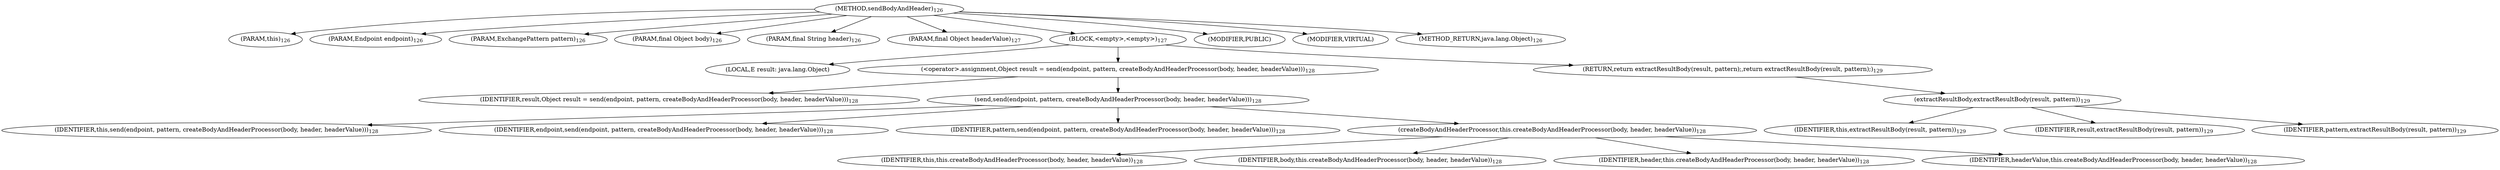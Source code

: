 digraph "sendBodyAndHeader" {  
"435" [label = <(METHOD,sendBodyAndHeader)<SUB>126</SUB>> ]
"42" [label = <(PARAM,this)<SUB>126</SUB>> ]
"436" [label = <(PARAM,Endpoint endpoint)<SUB>126</SUB>> ]
"437" [label = <(PARAM,ExchangePattern pattern)<SUB>126</SUB>> ]
"438" [label = <(PARAM,final Object body)<SUB>126</SUB>> ]
"439" [label = <(PARAM,final String header)<SUB>126</SUB>> ]
"440" [label = <(PARAM,final Object headerValue)<SUB>127</SUB>> ]
"441" [label = <(BLOCK,&lt;empty&gt;,&lt;empty&gt;)<SUB>127</SUB>> ]
"442" [label = <(LOCAL,E result: java.lang.Object)> ]
"443" [label = <(&lt;operator&gt;.assignment,Object result = send(endpoint, pattern, createBodyAndHeaderProcessor(body, header, headerValue)))<SUB>128</SUB>> ]
"444" [label = <(IDENTIFIER,result,Object result = send(endpoint, pattern, createBodyAndHeaderProcessor(body, header, headerValue)))<SUB>128</SUB>> ]
"445" [label = <(send,send(endpoint, pattern, createBodyAndHeaderProcessor(body, header, headerValue)))<SUB>128</SUB>> ]
"43" [label = <(IDENTIFIER,this,send(endpoint, pattern, createBodyAndHeaderProcessor(body, header, headerValue)))<SUB>128</SUB>> ]
"446" [label = <(IDENTIFIER,endpoint,send(endpoint, pattern, createBodyAndHeaderProcessor(body, header, headerValue)))<SUB>128</SUB>> ]
"447" [label = <(IDENTIFIER,pattern,send(endpoint, pattern, createBodyAndHeaderProcessor(body, header, headerValue)))<SUB>128</SUB>> ]
"448" [label = <(createBodyAndHeaderProcessor,this.createBodyAndHeaderProcessor(body, header, headerValue))<SUB>128</SUB>> ]
"41" [label = <(IDENTIFIER,this,this.createBodyAndHeaderProcessor(body, header, headerValue))<SUB>128</SUB>> ]
"449" [label = <(IDENTIFIER,body,this.createBodyAndHeaderProcessor(body, header, headerValue))<SUB>128</SUB>> ]
"450" [label = <(IDENTIFIER,header,this.createBodyAndHeaderProcessor(body, header, headerValue))<SUB>128</SUB>> ]
"451" [label = <(IDENTIFIER,headerValue,this.createBodyAndHeaderProcessor(body, header, headerValue))<SUB>128</SUB>> ]
"452" [label = <(RETURN,return extractResultBody(result, pattern);,return extractResultBody(result, pattern);)<SUB>129</SUB>> ]
"453" [label = <(extractResultBody,extractResultBody(result, pattern))<SUB>129</SUB>> ]
"44" [label = <(IDENTIFIER,this,extractResultBody(result, pattern))<SUB>129</SUB>> ]
"454" [label = <(IDENTIFIER,result,extractResultBody(result, pattern))<SUB>129</SUB>> ]
"455" [label = <(IDENTIFIER,pattern,extractResultBody(result, pattern))<SUB>129</SUB>> ]
"456" [label = <(MODIFIER,PUBLIC)> ]
"457" [label = <(MODIFIER,VIRTUAL)> ]
"458" [label = <(METHOD_RETURN,java.lang.Object)<SUB>126</SUB>> ]
  "435" -> "42" 
  "435" -> "436" 
  "435" -> "437" 
  "435" -> "438" 
  "435" -> "439" 
  "435" -> "440" 
  "435" -> "441" 
  "435" -> "456" 
  "435" -> "457" 
  "435" -> "458" 
  "441" -> "442" 
  "441" -> "443" 
  "441" -> "452" 
  "443" -> "444" 
  "443" -> "445" 
  "445" -> "43" 
  "445" -> "446" 
  "445" -> "447" 
  "445" -> "448" 
  "448" -> "41" 
  "448" -> "449" 
  "448" -> "450" 
  "448" -> "451" 
  "452" -> "453" 
  "453" -> "44" 
  "453" -> "454" 
  "453" -> "455" 
}

